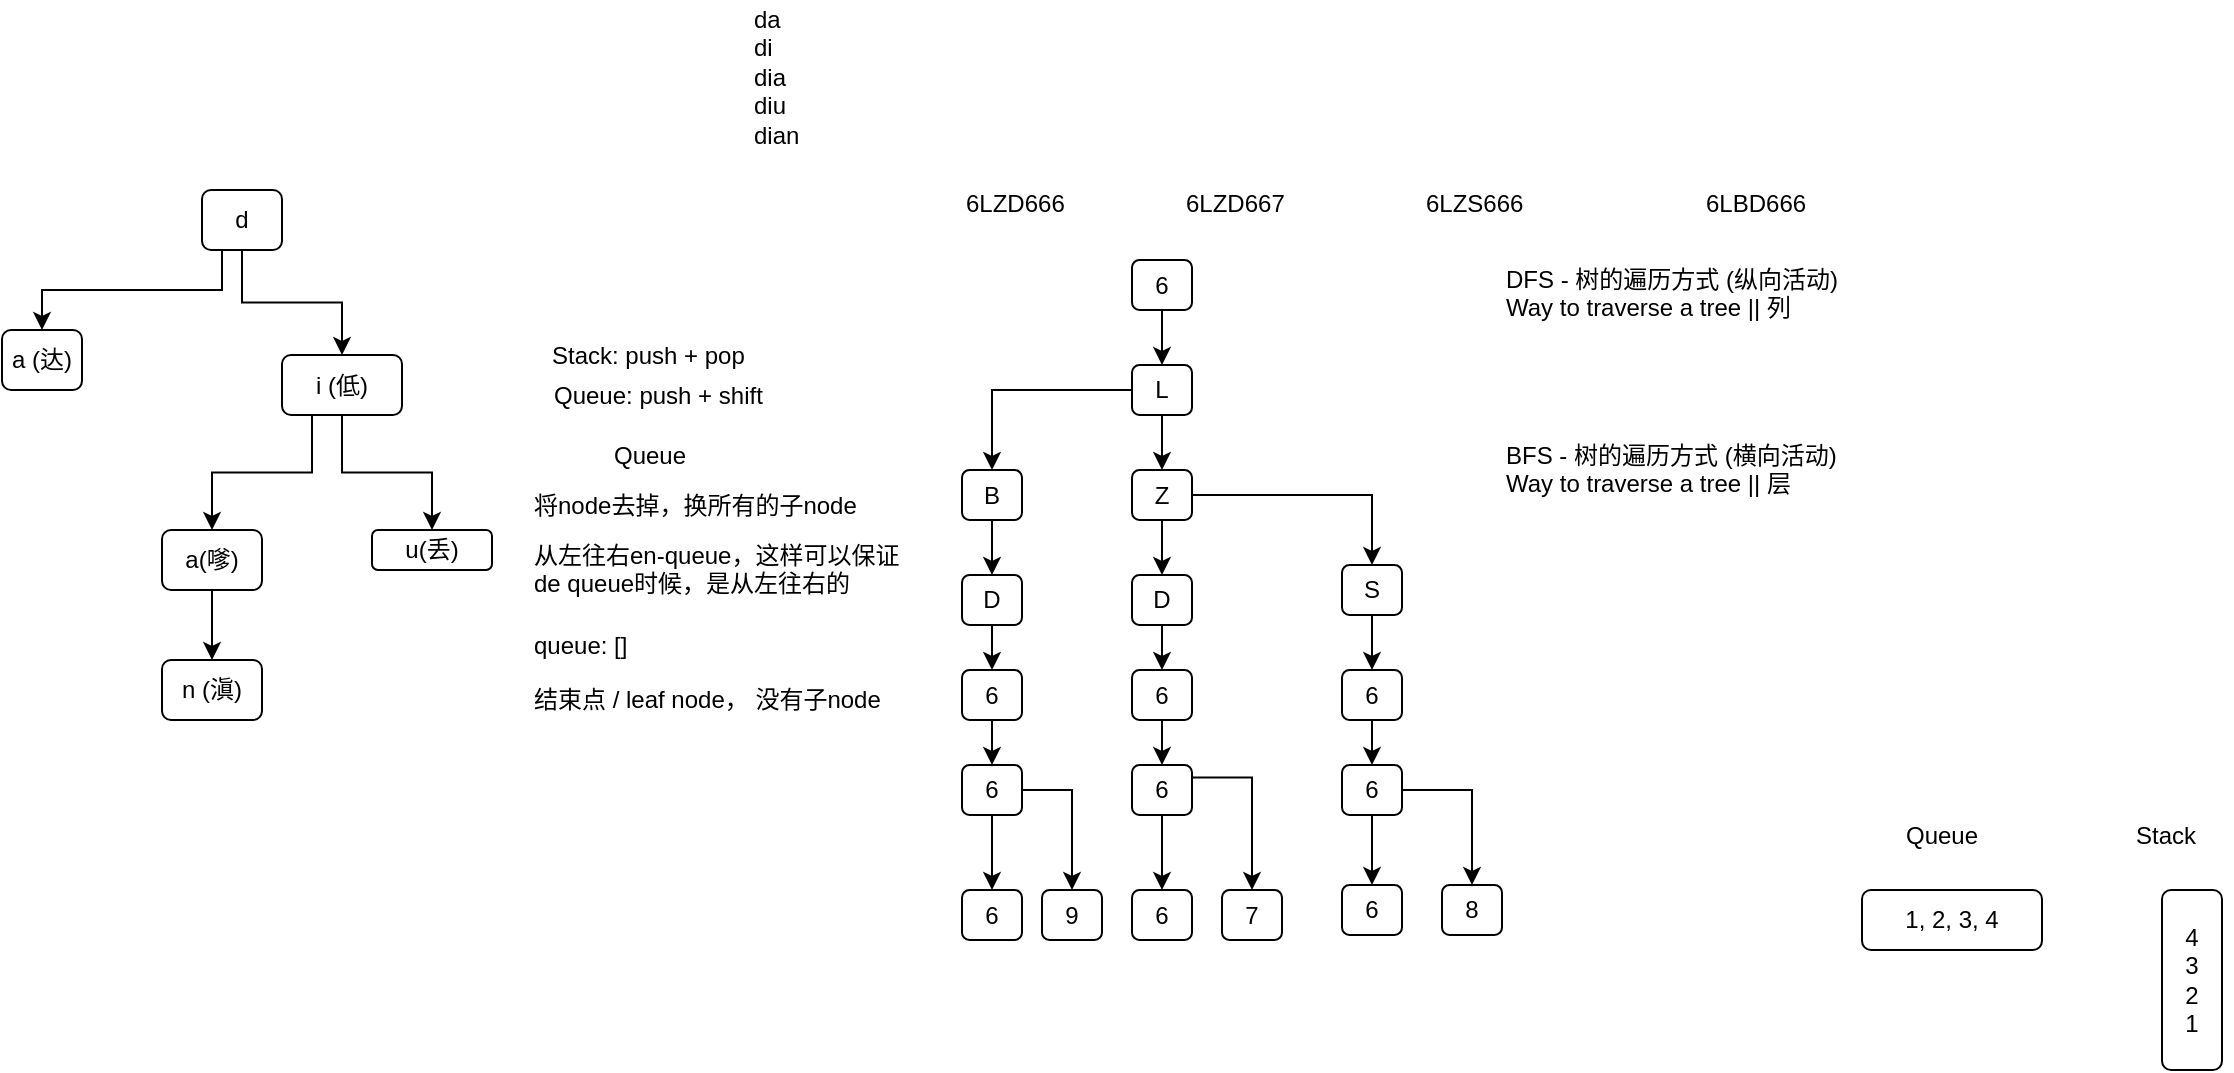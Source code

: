 <mxfile version="12.2.4" pages="1"><diagram id="PBNcDnSsrHs8aXxxnzAS" name="Page-1"><mxGraphModel dx="855" dy="369" grid="1" gridSize="10" guides="1" tooltips="1" connect="1" arrows="1" fold="1" page="1" pageScale="1" pageWidth="850" pageHeight="1100" math="0" shadow="0"><root><mxCell id="0"/><mxCell id="1" parent="0"/><mxCell id="6" style="edgeStyle=orthogonalEdgeStyle;rounded=0;orthogonalLoop=1;jettySize=auto;html=1;exitX=0.25;exitY=1;exitDx=0;exitDy=0;" parent="1" source="3" target="4" edge="1"><mxGeometry relative="1" as="geometry"/></mxCell><mxCell id="7" style="edgeStyle=orthogonalEdgeStyle;rounded=0;orthogonalLoop=1;jettySize=auto;html=1;exitX=0.5;exitY=1;exitDx=0;exitDy=0;" parent="1" source="3" target="5" edge="1"><mxGeometry relative="1" as="geometry"/></mxCell><mxCell id="3" value="d" style="rounded=1;whiteSpace=wrap;html=1;" parent="1" vertex="1"><mxGeometry x="340" y="200" width="40" height="30" as="geometry"/></mxCell><mxCell id="4" value="a (达)" style="rounded=1;whiteSpace=wrap;html=1;" parent="1" vertex="1"><mxGeometry x="240" y="270" width="40" height="30" as="geometry"/></mxCell><mxCell id="9" style="edgeStyle=orthogonalEdgeStyle;rounded=0;orthogonalLoop=1;jettySize=auto;html=1;exitX=0.25;exitY=1;exitDx=0;exitDy=0;entryX=0.5;entryY=0;entryDx=0;entryDy=0;" parent="1" source="5" target="8" edge="1"><mxGeometry relative="1" as="geometry"/></mxCell><mxCell id="12" style="edgeStyle=orthogonalEdgeStyle;rounded=0;orthogonalLoop=1;jettySize=auto;html=1;exitX=0.5;exitY=1;exitDx=0;exitDy=0;entryX=0.5;entryY=0;entryDx=0;entryDy=0;" parent="1" source="5" target="11" edge="1"><mxGeometry relative="1" as="geometry"/></mxCell><mxCell id="5" value="i (低)" style="rounded=1;whiteSpace=wrap;html=1;" parent="1" vertex="1"><mxGeometry x="380" y="282.5" width="60" height="30" as="geometry"/></mxCell><mxCell id="14" style="edgeStyle=orthogonalEdgeStyle;rounded=0;orthogonalLoop=1;jettySize=auto;html=1;exitX=0.5;exitY=1;exitDx=0;exitDy=0;entryX=0.5;entryY=0;entryDx=0;entryDy=0;" parent="1" source="8" target="13" edge="1"><mxGeometry relative="1" as="geometry"/></mxCell><mxCell id="8" value="a(嗲)" style="rounded=1;whiteSpace=wrap;html=1;" parent="1" vertex="1"><mxGeometry x="320" y="370" width="50" height="30" as="geometry"/></mxCell><mxCell id="11" value="u(丢)" style="rounded=1;whiteSpace=wrap;html=1;" parent="1" vertex="1"><mxGeometry x="425" y="370" width="60" height="20" as="geometry"/></mxCell><mxCell id="13" value="n (滇)" style="rounded=1;whiteSpace=wrap;html=1;" parent="1" vertex="1"><mxGeometry x="320" y="435" width="50" height="30" as="geometry"/></mxCell><mxCell id="16" value="da&lt;br&gt;di&lt;br&gt;dia&lt;br&gt;diu&lt;br&gt;dian" style="text;html=1;resizable=0;points=[];autosize=1;align=left;verticalAlign=top;spacingTop=-4;" parent="1" vertex="1"><mxGeometry x="614" y="105" width="40" height="70" as="geometry"/></mxCell><mxCell id="32" style="edgeStyle=orthogonalEdgeStyle;rounded=0;orthogonalLoop=1;jettySize=auto;html=1;exitX=0.5;exitY=1;exitDx=0;exitDy=0;entryX=0.5;entryY=0;entryDx=0;entryDy=0;" parent="1" source="19" target="29" edge="1"><mxGeometry relative="1" as="geometry"/></mxCell><mxCell id="19" value="6" style="rounded=1;whiteSpace=wrap;html=1;" parent="1" vertex="1"><mxGeometry x="805" y="235" width="30" height="25" as="geometry"/></mxCell><mxCell id="33" style="edgeStyle=orthogonalEdgeStyle;rounded=0;orthogonalLoop=1;jettySize=auto;html=1;exitX=0.5;exitY=1;exitDx=0;exitDy=0;entryX=0.5;entryY=0;entryDx=0;entryDy=0;" parent="1" source="29" target="30" edge="1"><mxGeometry relative="1" as="geometry"/></mxCell><mxCell id="58" style="edgeStyle=orthogonalEdgeStyle;rounded=0;orthogonalLoop=1;jettySize=auto;html=1;exitX=0;exitY=0.5;exitDx=0;exitDy=0;" parent="1" source="29" target="57" edge="1"><mxGeometry relative="1" as="geometry"/></mxCell><mxCell id="29" value="L" style="rounded=1;whiteSpace=wrap;html=1;" parent="1" vertex="1"><mxGeometry x="805" y="287.5" width="30" height="25" as="geometry"/></mxCell><mxCell id="34" style="edgeStyle=orthogonalEdgeStyle;rounded=0;orthogonalLoop=1;jettySize=auto;html=1;exitX=0.5;exitY=1;exitDx=0;exitDy=0;entryX=0.5;entryY=0;entryDx=0;entryDy=0;" parent="1" source="30" target="31" edge="1"><mxGeometry relative="1" as="geometry"/></mxCell><mxCell id="48" style="edgeStyle=orthogonalEdgeStyle;rounded=0;orthogonalLoop=1;jettySize=auto;html=1;exitX=1;exitY=0.5;exitDx=0;exitDy=0;entryX=0.5;entryY=0;entryDx=0;entryDy=0;" parent="1" source="30" target="47" edge="1"><mxGeometry relative="1" as="geometry"/></mxCell><mxCell id="30" value="Z" style="rounded=1;whiteSpace=wrap;html=1;" parent="1" vertex="1"><mxGeometry x="805" y="340" width="30" height="25" as="geometry"/></mxCell><mxCell id="39" style="edgeStyle=orthogonalEdgeStyle;rounded=0;orthogonalLoop=1;jettySize=auto;html=1;exitX=0.5;exitY=1;exitDx=0;exitDy=0;entryX=0.5;entryY=0;entryDx=0;entryDy=0;" parent="1" source="31" target="36" edge="1"><mxGeometry relative="1" as="geometry"/></mxCell><mxCell id="31" value="D" style="rounded=1;whiteSpace=wrap;html=1;" parent="1" vertex="1"><mxGeometry x="805" y="392.5" width="30" height="25" as="geometry"/></mxCell><mxCell id="40" style="edgeStyle=orthogonalEdgeStyle;rounded=0;orthogonalLoop=1;jettySize=auto;html=1;exitX=0.5;exitY=1;exitDx=0;exitDy=0;entryX=0.5;entryY=0;entryDx=0;entryDy=0;" parent="1" source="36" target="37" edge="1"><mxGeometry relative="1" as="geometry"/></mxCell><mxCell id="36" value="6" style="rounded=1;whiteSpace=wrap;html=1;" parent="1" vertex="1"><mxGeometry x="805" y="440" width="30" height="25" as="geometry"/></mxCell><mxCell id="41" style="edgeStyle=orthogonalEdgeStyle;rounded=0;orthogonalLoop=1;jettySize=auto;html=1;exitX=0.5;exitY=1;exitDx=0;exitDy=0;entryX=0.5;entryY=0;entryDx=0;entryDy=0;" parent="1" source="37" target="38" edge="1"><mxGeometry relative="1" as="geometry"/></mxCell><mxCell id="85" style="edgeStyle=orthogonalEdgeStyle;rounded=0;orthogonalLoop=1;jettySize=auto;html=1;exitX=1;exitY=0.25;exitDx=0;exitDy=0;entryX=0.5;entryY=0;entryDx=0;entryDy=0;" edge="1" parent="1" source="37" target="44"><mxGeometry relative="1" as="geometry"/></mxCell><mxCell id="37" value="6" style="rounded=1;whiteSpace=wrap;html=1;" parent="1" vertex="1"><mxGeometry x="805" y="487.5" width="30" height="25" as="geometry"/></mxCell><mxCell id="38" value="6" style="rounded=1;whiteSpace=wrap;html=1;" parent="1" vertex="1"><mxGeometry x="805" y="550" width="30" height="25" as="geometry"/></mxCell><mxCell id="42" value="6LZD666" style="text;html=1;resizable=0;points=[];autosize=1;align=left;verticalAlign=top;spacingTop=-4;" parent="1" vertex="1"><mxGeometry x="720" y="197" width="60" height="20" as="geometry"/></mxCell><mxCell id="43" value="6LZD667" style="text;html=1;resizable=0;points=[];autosize=1;align=left;verticalAlign=top;spacingTop=-4;" parent="1" vertex="1"><mxGeometry x="830" y="197" width="60" height="20" as="geometry"/></mxCell><mxCell id="44" value="7" style="rounded=1;whiteSpace=wrap;html=1;" parent="1" vertex="1"><mxGeometry x="850" y="550" width="30" height="25" as="geometry"/></mxCell><mxCell id="46" value="6LZS666" style="text;html=1;resizable=0;points=[];autosize=1;align=left;verticalAlign=top;spacingTop=-4;" parent="1" vertex="1"><mxGeometry x="950" y="197" width="60" height="20" as="geometry"/></mxCell><mxCell id="54" style="edgeStyle=orthogonalEdgeStyle;rounded=0;orthogonalLoop=1;jettySize=auto;html=1;exitX=0.5;exitY=1;exitDx=0;exitDy=0;entryX=0.5;entryY=0;entryDx=0;entryDy=0;" parent="1" source="47" target="50" edge="1"><mxGeometry relative="1" as="geometry"/></mxCell><mxCell id="47" value="S" style="rounded=1;whiteSpace=wrap;html=1;" parent="1" vertex="1"><mxGeometry x="910" y="387.5" width="30" height="25" as="geometry"/></mxCell><mxCell id="49" style="edgeStyle=orthogonalEdgeStyle;rounded=0;orthogonalLoop=1;jettySize=auto;html=1;exitX=0.5;exitY=1;exitDx=0;exitDy=0;entryX=0.5;entryY=0;entryDx=0;entryDy=0;" parent="1" source="50" target="52" edge="1"><mxGeometry relative="1" as="geometry"/></mxCell><mxCell id="50" value="6" style="rounded=1;whiteSpace=wrap;html=1;" parent="1" vertex="1"><mxGeometry x="910" y="440" width="30" height="25" as="geometry"/></mxCell><mxCell id="51" style="edgeStyle=orthogonalEdgeStyle;rounded=0;orthogonalLoop=1;jettySize=auto;html=1;exitX=0.5;exitY=1;exitDx=0;exitDy=0;entryX=0.5;entryY=0;entryDx=0;entryDy=0;" parent="1" source="52" target="53" edge="1"><mxGeometry relative="1" as="geometry"/></mxCell><mxCell id="80" style="edgeStyle=orthogonalEdgeStyle;rounded=0;orthogonalLoop=1;jettySize=auto;html=1;exitX=1;exitY=0.5;exitDx=0;exitDy=0;entryX=0.5;entryY=0;entryDx=0;entryDy=0;" edge="1" parent="1" source="52" target="79"><mxGeometry relative="1" as="geometry"/></mxCell><mxCell id="52" value="6" style="rounded=1;whiteSpace=wrap;html=1;" parent="1" vertex="1"><mxGeometry x="910" y="487.5" width="30" height="25" as="geometry"/></mxCell><mxCell id="53" value="6" style="rounded=1;whiteSpace=wrap;html=1;" parent="1" vertex="1"><mxGeometry x="910" y="547.5" width="30" height="25" as="geometry"/></mxCell><mxCell id="56" value="6LBD666" style="text;html=1;resizable=0;points=[];autosize=1;align=left;verticalAlign=top;spacingTop=-4;" parent="1" vertex="1"><mxGeometry x="1090" y="197" width="70" height="20" as="geometry"/></mxCell><mxCell id="73" style="edgeStyle=orthogonalEdgeStyle;rounded=0;orthogonalLoop=1;jettySize=auto;html=1;exitX=0.5;exitY=1;exitDx=0;exitDy=0;" parent="1" source="57" target="67" edge="1"><mxGeometry relative="1" as="geometry"/></mxCell><mxCell id="57" value="B" style="rounded=1;whiteSpace=wrap;html=1;" parent="1" vertex="1"><mxGeometry x="720" y="340" width="30" height="25" as="geometry"/></mxCell><mxCell id="66" style="edgeStyle=orthogonalEdgeStyle;rounded=0;orthogonalLoop=1;jettySize=auto;html=1;exitX=0.5;exitY=1;exitDx=0;exitDy=0;entryX=0.5;entryY=0;entryDx=0;entryDy=0;" parent="1" source="67" target="69" edge="1"><mxGeometry relative="1" as="geometry"/></mxCell><mxCell id="67" value="D" style="rounded=1;whiteSpace=wrap;html=1;" parent="1" vertex="1"><mxGeometry x="720" y="392.5" width="30" height="25" as="geometry"/></mxCell><mxCell id="68" style="edgeStyle=orthogonalEdgeStyle;rounded=0;orthogonalLoop=1;jettySize=auto;html=1;exitX=0.5;exitY=1;exitDx=0;exitDy=0;entryX=0.5;entryY=0;entryDx=0;entryDy=0;" parent="1" source="69" target="71" edge="1"><mxGeometry relative="1" as="geometry"/></mxCell><mxCell id="69" value="6" style="rounded=1;whiteSpace=wrap;html=1;" parent="1" vertex="1"><mxGeometry x="720" y="440" width="30" height="25" as="geometry"/></mxCell><mxCell id="70" style="edgeStyle=orthogonalEdgeStyle;rounded=0;orthogonalLoop=1;jettySize=auto;html=1;exitX=0.5;exitY=1;exitDx=0;exitDy=0;entryX=0.5;entryY=0;entryDx=0;entryDy=0;" parent="1" source="71" target="72" edge="1"><mxGeometry relative="1" as="geometry"/></mxCell><mxCell id="84" style="edgeStyle=orthogonalEdgeStyle;rounded=0;orthogonalLoop=1;jettySize=auto;html=1;exitX=1;exitY=0.5;exitDx=0;exitDy=0;entryX=0.5;entryY=0;entryDx=0;entryDy=0;" edge="1" parent="1" source="71" target="81"><mxGeometry relative="1" as="geometry"/></mxCell><mxCell id="71" value="6" style="rounded=1;whiteSpace=wrap;html=1;" parent="1" vertex="1"><mxGeometry x="720" y="487.5" width="30" height="25" as="geometry"/></mxCell><mxCell id="72" value="6" style="rounded=1;whiteSpace=wrap;html=1;" parent="1" vertex="1"><mxGeometry x="720" y="550" width="30" height="25" as="geometry"/></mxCell><mxCell id="75" value="DFS - 树的遍历方式 (纵向活动)&lt;br&gt;Way to traverse a tree || 列" style="text;html=1;resizable=0;points=[];autosize=1;align=left;verticalAlign=top;spacingTop=-4;" vertex="1" parent="1"><mxGeometry x="990" y="235" width="180" height="30" as="geometry"/></mxCell><mxCell id="78" value="BFS - 树的遍历方式 (横向活动)&lt;br&gt;Way to traverse a tree || 层" style="text;html=1;resizable=0;points=[];autosize=1;align=left;verticalAlign=top;spacingTop=-4;" vertex="1" parent="1"><mxGeometry x="990" y="322.5" width="180" height="30" as="geometry"/></mxCell><mxCell id="79" value="8" style="rounded=1;whiteSpace=wrap;html=1;" vertex="1" parent="1"><mxGeometry x="960" y="547.5" width="30" height="25" as="geometry"/></mxCell><mxCell id="81" value="9" style="rounded=1;whiteSpace=wrap;html=1;" vertex="1" parent="1"><mxGeometry x="760" y="550" width="30" height="25" as="geometry"/></mxCell><mxCell id="86" value="queue: []" style="text;html=1;resizable=0;points=[];autosize=1;align=left;verticalAlign=top;spacingTop=-4;" vertex="1" parent="1"><mxGeometry x="504" y="417.5" width="60" height="20" as="geometry"/></mxCell><mxCell id="88" value="Queue" style="text;html=1;resizable=0;points=[];autosize=1;align=left;verticalAlign=top;spacingTop=-4;" vertex="1" parent="1"><mxGeometry x="544" y="322.5" width="50" height="20" as="geometry"/></mxCell><mxCell id="89" value="将node去掉，换所有的子node" style="text;html=1;resizable=0;points=[];autosize=1;align=left;verticalAlign=top;spacingTop=-4;" vertex="1" parent="1"><mxGeometry x="504" y="347.5" width="180" height="20" as="geometry"/></mxCell><mxCell id="90" value="从左往右en-queue，这样可以保证&lt;br&gt;de queue时候，是从左往右的" style="text;html=1;resizable=0;points=[];autosize=1;align=left;verticalAlign=top;spacingTop=-4;" vertex="1" parent="1"><mxGeometry x="504" y="372.5" width="200" height="30" as="geometry"/></mxCell><mxCell id="91" value="结束点 / leaf node， 没有子node" style="text;html=1;resizable=0;points=[];autosize=1;align=left;verticalAlign=top;spacingTop=-4;" vertex="1" parent="1"><mxGeometry x="504" y="445" width="190" height="20" as="geometry"/></mxCell><mxCell id="92" value="1, 2, 3, 4" style="rounded=1;whiteSpace=wrap;html=1;" vertex="1" parent="1"><mxGeometry x="1170" y="550" width="90" height="30" as="geometry"/></mxCell><mxCell id="93" value="4&lt;br&gt;3&lt;br&gt;2&lt;br&gt;1" style="rounded=1;whiteSpace=wrap;html=1;" vertex="1" parent="1"><mxGeometry x="1320" y="550" width="30" height="90" as="geometry"/></mxCell><mxCell id="94" value="Queue" style="text;html=1;resizable=0;points=[];autosize=1;align=left;verticalAlign=top;spacingTop=-4;" vertex="1" parent="1"><mxGeometry x="1190" y="512.5" width="50" height="20" as="geometry"/></mxCell><mxCell id="95" value="Stack" style="text;html=1;resizable=0;points=[];autosize=1;align=left;verticalAlign=top;spacingTop=-4;" vertex="1" parent="1"><mxGeometry x="1305" y="512.5" width="50" height="20" as="geometry"/></mxCell><mxCell id="97" value="Stack: push + pop" style="text;html=1;resizable=0;points=[];autosize=1;align=left;verticalAlign=top;spacingTop=-4;" vertex="1" parent="1"><mxGeometry x="513" y="273" width="110" height="20" as="geometry"/></mxCell><mxCell id="98" value="Queue: push + shift" style="text;html=1;resizable=0;points=[];autosize=1;align=left;verticalAlign=top;spacingTop=-4;" vertex="1" parent="1"><mxGeometry x="514" y="293" width="120" height="20" as="geometry"/></mxCell></root></mxGraphModel></diagram></mxfile>

